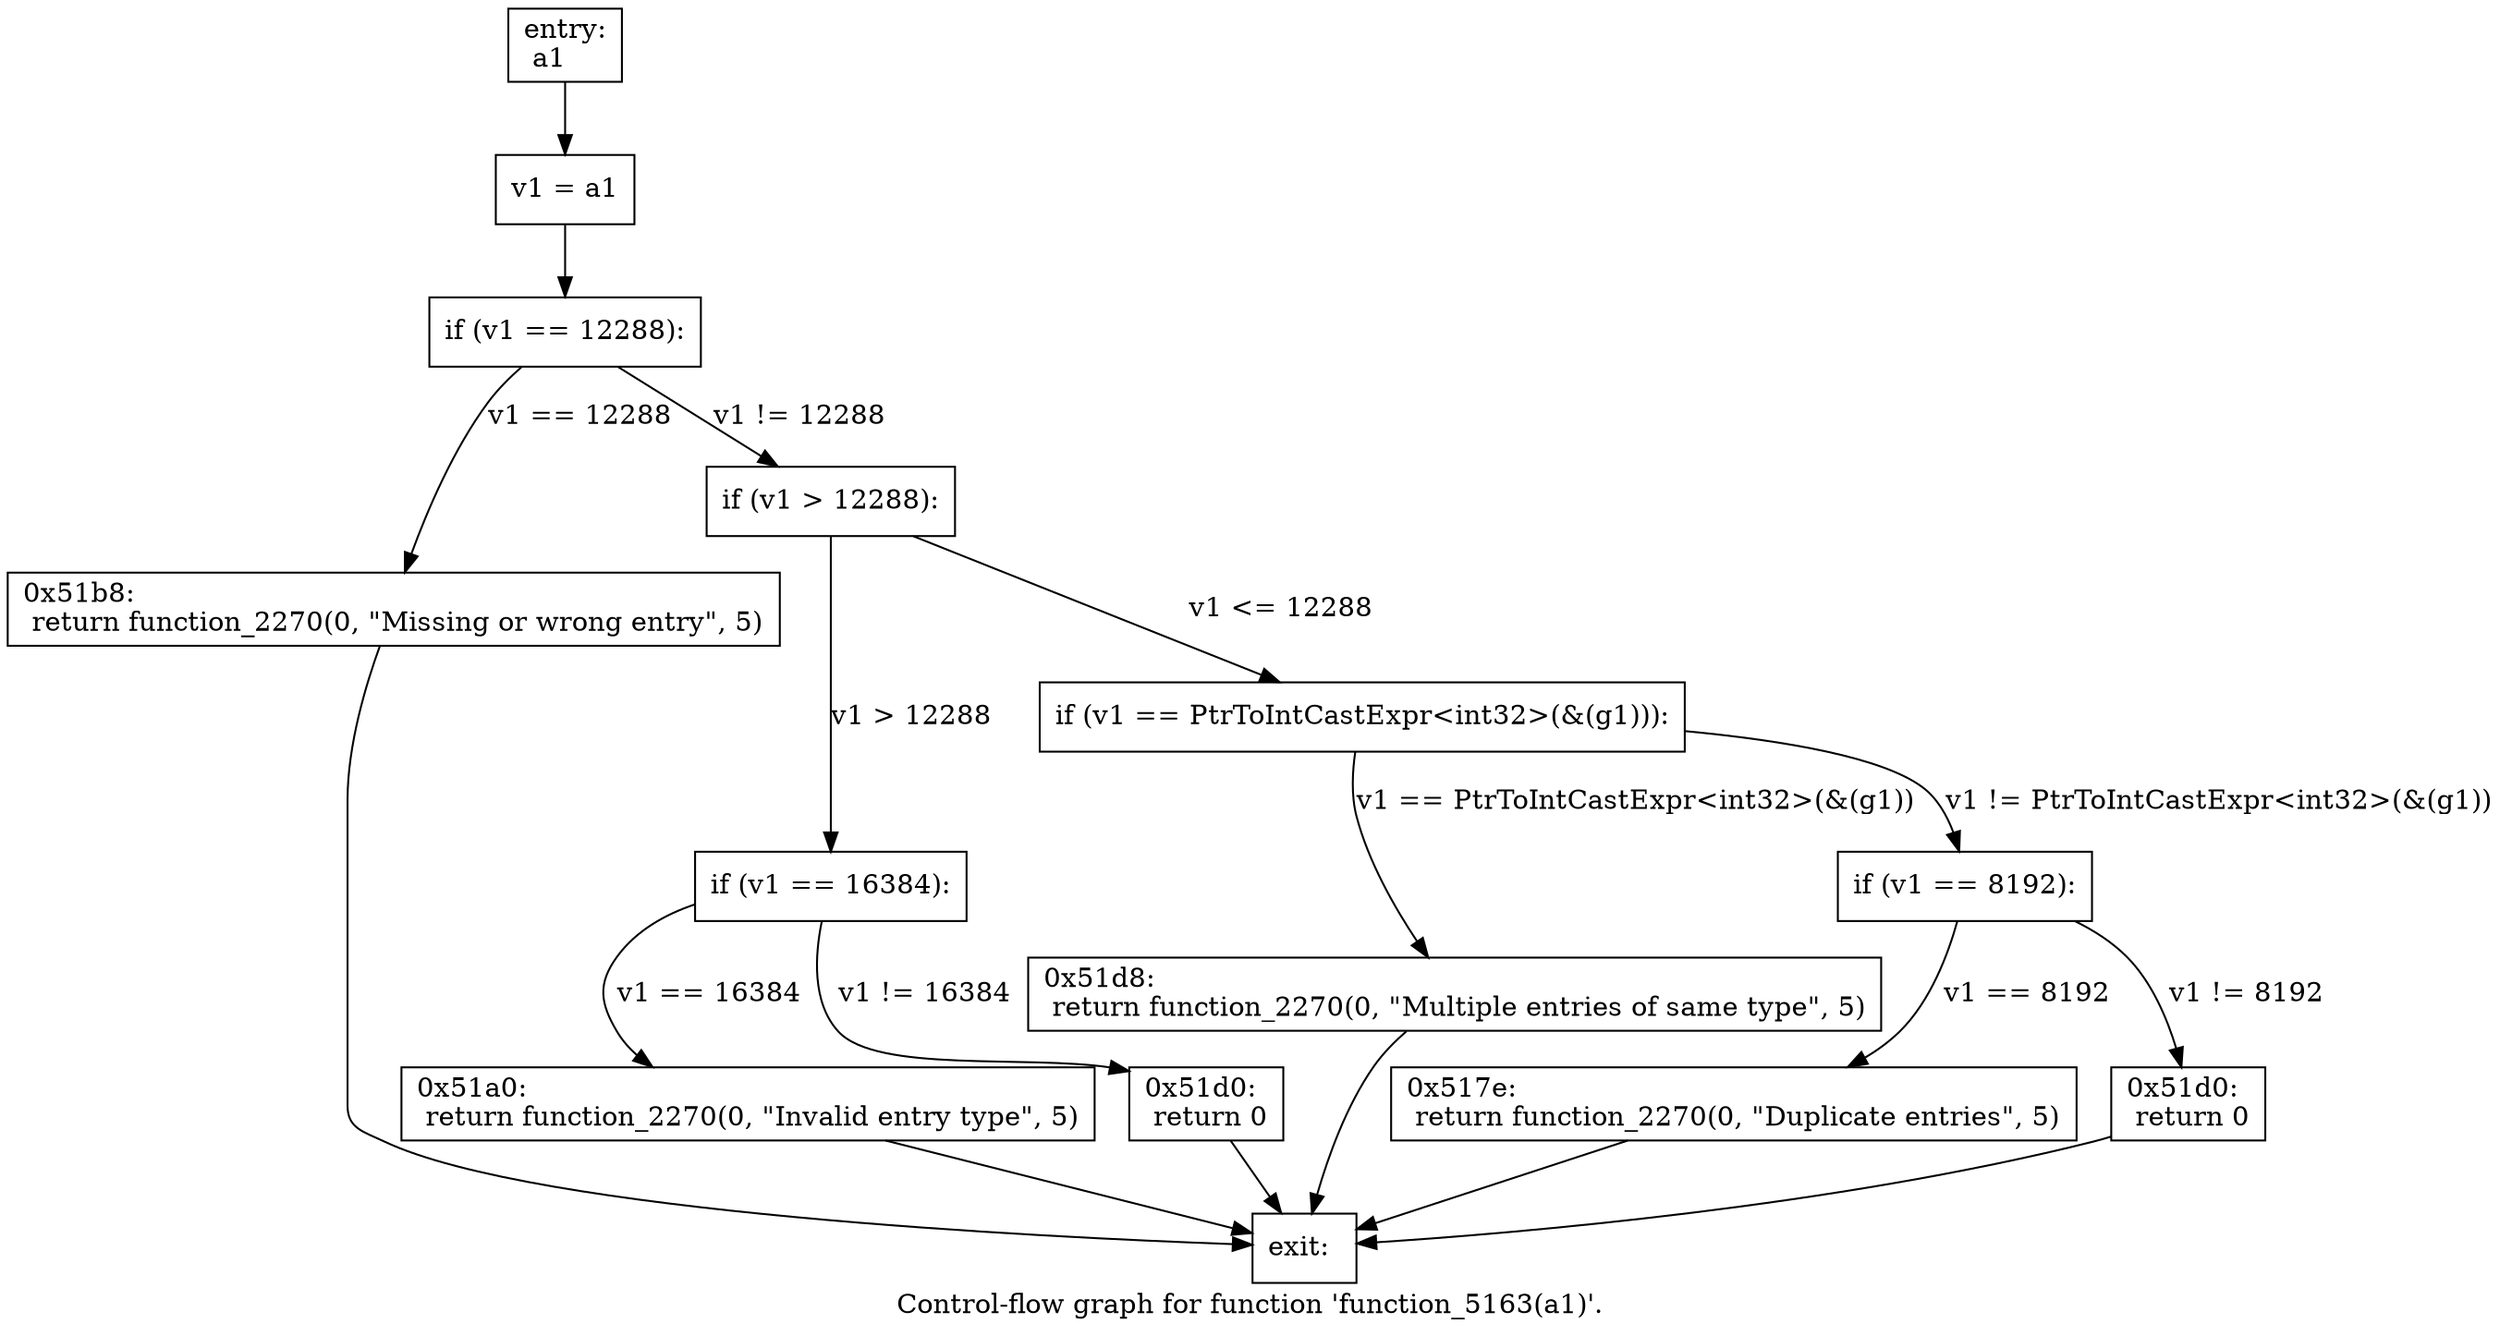 digraph "Control-flow graph for function 'function_5163(a1)'." {
  label="Control-flow graph for function 'function_5163(a1)'.";
  node [shape=record];

  Node081A5330 [label="{entry:\l  a1\l}"];
  Node081A5330 -> Node081A57B0;
  Node081A57B0 [label="{  v1 = a1\l}"];
  Node081A57B0 -> Node081A53C0;
  Node081A53C0 [label="{  if (v1 == 12288):\l}"];
  Node081A53C0 -> Node081A5918 [label="v1 == 12288"];
  Node081A53C0 -> Node081A58D0 [label="v1 != 12288"];
  Node081A5918 [label="{0x51b8:\l  return function_2270(0, \"Missing or wrong entry\", 5)\l}"];
  Node081A5918 -> Node081A5378;
  Node081A58D0 [label="{  if (v1 \> 12288):\l}"];
  Node081A58D0 -> Node081A5960 [label="v1 \> 12288"];
  Node081A58D0 -> Node081A5570 [label="v1 \<= 12288"];
  Node081A5378 [label="{exit:\l}"];
  Node081A5960 [label="{  if (v1 == 16384):\l}"];
  Node081A5960 -> Node081A5AC8 [label="v1 == 16384"];
  Node081A5960 -> Node081A59A8 [label="v1 != 16384"];
  Node081A5570 [label="{  if (v1 == PtrToIntCastExpr\<int32\>(&(g1))):\l}"];
  Node081A5570 -> Node081A57F8 [label="v1 == PtrToIntCastExpr\<int32\>(&(g1))"];
  Node081A5570 -> Node081A5408 [label="v1 != PtrToIntCastExpr\<int32\>(&(g1))"];
  Node081A5AC8 [label="{0x51a0:\l  return function_2270(0, \"Invalid entry type\", 5)\l}"];
  Node081A5AC8 -> Node081A5378;
  Node081A59A8 [label="{0x51d0:\l  return 0\l}"];
  Node081A59A8 -> Node081A5378;
  Node081A57F8 [label="{0x51d8:\l  return function_2270(0, \"Multiple entries of same type\", 5)\l}"];
  Node081A57F8 -> Node081A5378;
  Node081A5408 [label="{  if (v1 == 8192):\l}"];
  Node081A5408 -> Node081A59F0 [label="v1 == 8192"];
  Node081A5408 -> Node081A55B8 [label="v1 != 8192"];
  Node081A59F0 [label="{0x517e:\l  return function_2270(0, \"Duplicate entries\", 5)\l}"];
  Node081A59F0 -> Node081A5378;
  Node081A55B8 [label="{0x51d0:\l  return 0\l}"];
  Node081A55B8 -> Node081A5378;

}
